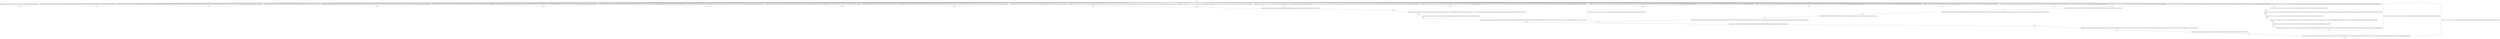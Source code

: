 digraph LTS {
S00[shape=point]
S1[label=S1,shape=circle];
S2[label=S2,shape=circle];
S3[label=S3,shape=circle];
S4[label=S4,shape=circle];
S5[label=S5,shape=circle];
S6[label=S6,shape=circle];
S7[label=S7,shape=circle];
S8[label=S8,shape=circle];
S9[label=S9,shape=circle];
S10[label=S10,shape=circle];
S11[label=S11,shape=circle];
S12[label=S12,shape=circle];
S13[label=S13,shape=circle];
S14[label=S14,shape=circle];
S15[label=S15,shape=circle];
S16[label=S16,shape=circle];
S17[label=S17,shape=circle];
S18[label=S18,shape=circle];
S19[label=S19,shape=circle];
S20[label=S20,shape=circle];
S21[label=S21,shape=circle];
S22[label=S22,shape=circle];
S23[label=S23,shape=circle];
S24[label=S24,shape=circle];
S25[label=S25,shape=circle];
S26[label=S26,shape=circle];
S27[label=S27,shape=circle];
S28[label=S28,shape=circle];
S29[label=S29,shape=circle];
S30[label=S30,shape=circle];
S31[label=S31,shape=circle];
S32[label=S32,shape=circle];
S33[label=S33,shape=circle];
S34[label=S34,shape=circle];
S35[label=S35,shape=circle];
S36[label=S36,shape=circle];
S37[label=S37,shape=circle];
S00 -> S1
S1 -> S2[label ="?request(Host=192.168.13.53|||Dest=120.92.96.246|||request=213100200000000002d324a25b436c2de068877836bf5bf1d63607ad26fd9aa8)"];
S1 -> S3[label ="?request(Host=192.168.13.53|||Dest=120.92.96.246|||request=213100200000000002d324a25b436c9e66215736e8ae9e29e4f9c125bf69c402)"];
S1 -> S4[label ="?request(Host=192.168.13.53|||Dest=120.92.96.246|||request=213100900000000002d324a25b436ca1c1e34d67c742fe3db447acc147c4b9e1a7ccf96a58fbc6616e4db380706942c2a57e24b6180eecd60c3d81229aaa17ead52926e0d8497070a6afda9a98a4fca13e2fe960bc107fce78aa85d77e339ca2c22e8be175b17eab2ac1ebf063cf3dce5427cb8beeba484f2f8a389aaba06ad899a7c688c3aa1e16e4cab7de9266f71e)"];
S1 -> S5[label ="?request(Host=192.168.13.53|||Dest=120.92.96.246|||request=213100900000000002d324a25b436c65c51981d36b58af3659e5692ca51c5f82a7ccf96a58fbc6616e4db380706942c2a57e24b6180eecd60c3d81229aaa17ead52926e0d8497070a6afda9a98a4fca13e2fe960bc107fce78aa85d77e339ca2c22e8be175b17eab2ac1ebf063cf3dce5427cb8beeba484f2f8a389aaba06ad84425bd79493ac91e2a9bd50bf744349f)"];
S1 -> S6[label ="?request(Host=192.168.13.53|||Dest=120.92.96.246|||request=213100900000000002d324a25b436c8f19c4cb6b0cbbbd421149a1b0d7f5a551a7ccf96a58fbc6616e4db380706942c2a57e24b6180eecd60c3d81229aaa17ead52926e0d8497070a6afda9a98a4fca13e2fe960bc107fce78aa85d77e339ca2c22e8be175b17eab2ac1ebf063cf3dce5427cb8beeba484f2f8a389aaba06ad8260ca7f7c0509c8a334f4106facacda9)"];
S1 -> S7[label ="?request(Host=192.168.13.53|||Dest=120.92.96.246|||request=213100900000000002d324a25b436c5f9a040cee67477c0edea0096e5a1713dca7ccf96a58fbc6616e4db380706942c2a57e24b6180eecd60c3d81229aaa17ead52926e0d8497070a6afda9a98a4fca13e2fe960bc107fce78aa85d77e339ca2c22e8be175b17eab2ac1ebf063cf3dce5427cb8beeba484f2f8a389aaba06ad8c9878926116e8fa6622af81672f574e1)"];
S1 -> S8[label ="?request(Host=192.168.13.53|||Dest=120.92.96.246|||request=213100200000000002d324a25b436c57ad4f0e0208563dcb924d25526f44dbfa)"];
S1 -> S9[label ="?request(Host=192.168.13.53|||Dest=120.92.96.246|||request=213100900000000002d324a25b436c392fe95c93d27539f2f8089c98d3269fcfa7ccf96a58fbc6616e4db380706942c2a57e24b6180eecd60c3d81229aaa17ead52926e0d8497070a6afda9a98a4fca13e2fe960bc107fce78aa85d77e339ca2c22e8be175b17eab2ac1ebf063cf3dce5427cb8beeba484f2f8a389aaba06ad850bfa230f895b3e352b3d7e3b416d957)"];
S1 -> S10[label ="?request(Host=192.168.13.53|||Dest=120.92.96.246|||request=213100900000000002d324a25b436c7082b2ded280cd76ee987cfe9b9d93e6c1a7ccf96a58fbc6616e4db380706942c2a57e24b6180eecd60c3d81229aaa17ead52926e0d8497070a6afda9a98a4fca13e2fe960bc107fce78aa85d77e339ca2c22e8be175b17eab2ac1ebf063cf3dce5427cb8beeba484f2f8a389aaba06ad8bc97f1b608258d3ac492b74952656411)"];
S1 -> S15[label ="?request(Host=192.168.13.53|||Dest=120.92.96.246|||request=213100200000000002d324a25b436c1efbccfb3fd351f7323562b6b2175beca0)"];
S1 -> S16[label ="?request(Host=192.168.13.53|||Dest=120.92.96.246|||request=213100900000000002d324a25b436bfe3eb3538a62ccde82620a82157a58648da7ccf96a58fbc6616e4db380706942c2a57e24b6180eecd60c3d81229aaa17ead52926e0d8497070a6afda9a98a4fca13e2fe960bc107fce78aa85d77e339ca2c22e8be175b17eab2ac1ebf063cf3dce5427cb8beeba484f2f8a389aaba06ad8096a65bdc34b0bae082aa24a040f40b1)"];
S1 -> S17[label ="?request(Host=192.168.13.53|||Dest=120.92.96.246|||request=213100900000000002d324a25b436bf9708143de51f7d28c752058d451fce1a0a7ccf96a58fbc6616e4db380706942c2a57e24b6180eecd60c3d81229aaa17ead52926e0d8497070a6afda9a98a4fca13e2fe960bc107fce78aa85d77e339ca2c22e8be175b17eab2ac1ebf063cf3dce5427cb8beeba484f2f8a389aaba06ad88d44ca77db28c6343dc27258fe23c9ff)"];
S1 -> S18[label ="?request(Host=192.168.13.53|||Dest=120.92.96.246|||request=213100900000000002d324a25b436c7f2d43fd855456b37335d3281f2e4b6dc5a7ccf96a58fbc6616e4db380706942c252482ee1fc51bb9b374502e00f6bb4b0f856e461d2afdcf5f4bff7b745c442f6e79c41a252763ea2fc4b7b415a9a887b8da327cdae21f269edffb91bc41830405e476eba0f58ea5de3fc7164fb3fb79ef2cfa8a3780ee9106629d3f1942efc5c)"];
S1 -> S25[label ="?request(Host=192.168.13.53|||Dest=120.92.96.246|||request=213100900000000002d324a25b436ca6ac9365dcf8e6368276c5986fac0d5e20a7ccf96a58fbc6616e4db380706942c2a57e24b6180eecd60c3d81229aaa17ead52926e0d8497070a6afda9a98a4fca13e2fe960bc107fce78aa85d77e339ca2c22e8be175b17eab2ac1ebf063cf3dce5427cb8beeba484f2f8a389aaba06ad83181f3a65ffcf1073b4dbd5b6ee12f44)"];
S1 -> S26[label ="?request(Host=192.168.13.53|||Dest=120.92.96.246|||request=213100900000000002d324a25b436c75ac5ca82b5de164bfad553bb7946b8ad9a7ccf96a58fbc6616e4db380706942c2a57e24b6180eecd60c3d81229aaa17ead52926e0d8497070a6afda9a98a4fca13e2fe960bc107fce78aa85d77e339ca2c22e8be175b17eab2ac1ebf063cf3dce5427cb8beeba484f2f8a389aaba06ad8bfa007ad556eb656400c21cabc08fe6f)"];
S1 -> S27[label ="?request(Host=192.168.13.53|||Dest=120.92.96.246|||request=213100200000000002d324a25b436c0ea7e7a999f6754c66556967bfa9c1a0dc)"];
S1 -> S28[label ="?request(Host=192.168.13.53|||Dest=120.92.96.246|||request=213100900000000002d324a25b436c6abfe881409418814e1e3018e7f3aa3f48a7ccf96a58fbc6616e4db380706942c2a57e24b6180eecd60c3d81229aaa17ead52926e0d8497070a6afda9a98a4fca13e2fe960bc107fce78aa85d77e339ca2c22e8be175b17eab2ac1ebf063cf3dce5427cb8beeba484f2f8a389aaba06ad8077f2ed6ad664dfc4f6aa3f978f77fb1)"];
S1 -> S29[label ="?request(Host=192.168.13.53|||Dest=120.92.96.246|||request=213100900000000002d324a25b436bfc51e0d3943be14234db6235991db8629ba7ccf96a58fbc6616e4db380706942c27505c61be9db1cee312e6de8e2e59c7feb8207621dab3cdadc555af0eeb9469a2b563e1e1cc23ff606b90b7d093a1b6c03697aa9c823751744c45fb0ce4e0f6be5ba7992740bfcccd9d3e89afdb5340219559cc3e9246800eb69827c1e8cb45e)"];
S2 -> S1[label ="!response(Host=120.92.96.246|||Dest=192.168.13.53|||response=213100200000000002d324a25b436c2de068877836bf5bf1d63607ad26fd9aa8)"];
S3 -> S1[label ="!response(Host=120.92.96.246|||Dest=192.168.13.53|||response=213100200000000002d324a25b436c9e66215736e8ae9e29e4f9c125bf69c402)"];
S4 -> S1[label ="!response(Host=120.92.96.246|||Dest=192.168.13.53|||response=213100400000000002d324a25b436ca1fb332cc362e125e88c7b558fcc38e0740bee0987d2413df742d9a05a75515beb2c354049e768c1b537448cfd417de37f)"];
S5 -> S1[label ="!response(Host=120.92.96.246|||Dest=192.168.13.53|||response=213100400000000002d324a25b436c6590b1d5e15671f62aafafc7e462dc665be60ea2a89130c66b1ac813039c350586f70552d7b5ecfede9981869c035cb13a)"];
S6 -> S1[label ="!response(Host=120.92.96.246|||Dest=192.168.13.53|||response=213100400000000002d324a25b436c8f8d61fc2f2ef78af87979e060cf7bec35dca96ea9c68b4e4dea6a40107f19a3c22216b0a4da99322c2cf923693deb74c5)"];
S7 -> S1[label ="!response(Host=120.92.96.246|||Dest=192.168.13.53|||response=213100400000000002d324a25b436c5fdfeca8e65a2d58460125e0625c0a686216b02b131cd381c45dddacafafd04e75140fe3faf9a246afeb23c7490fcf7d5f)"];
S8 -> S1[label ="!response(Host=120.92.96.246|||Dest=192.168.13.53|||response=213100200000000002d324a25b436c57ad4f0e0208563dcb924d25526f44dbfa)"];
S9 -> S1[label ="!response(Host=120.92.96.246|||Dest=192.168.13.53|||response=213100400000000002d324a25b436c3967c37badd9db6c9f96c149e7dbdb649e35c828aa6b6c3c639bcd7f2558b6c1082bd4d47ed359a0a3c9d330ce49d37177)"];
S10 -> S11[label ="!response(Host=120.92.96.246|||Dest=192.168.13.53|||response=213100400000000002d324a25b436c704bef5a59eb009ce6b0be3e76e4edde9353b3a9700ab2324688aea3ef1a52cc2e962657f4c9341738f8878e81676e3ee1)"];
S11 -> S12[label ="?request(Host=192.168.13.53|||Dest=120.92.96.246|||request=213100900000000002d324a25b436c701e566295495ebb7adec70c1aa06a1dfea7ccf96a58fbc6616e4db380706942c27505c61be9db1cee312e6de8e2e59c7feb8207621dab3cdadc555af0eeb9469a2b563e1e1cc23ff606b90b7d093a1b6c03697aa9c823751744c45fb0ce4e0f6be5ba7992740bfcccd9d3e89afdb53402c78f9411b3444ae9e05210cd698990cf)"];
S12 -> S13[label ="!response(Host=120.92.96.246|||Dest=192.168.13.53|||response=213100400000000002d324a25b436c702919d4e003d53cf48f886593a930162e497713f17346097a09cef9f712e8aeaf6758518b44e9cd687808a46a81166141)"];
S13 -> S14[label ="?request(Host=192.168.13.53|||Dest=120.92.96.246|||request=213100a00000000002d324a25b436c7074ebcbd3b1c15beb1d5532d02abfe87b1e653e3587a15c30c568b75ecfa0dafd91b3a554054729c025c008f884bc4df4db789f9ba12fa2e1b388c648778373108fc652e8ea30f88c2e295dcde388a3a5abee1eebd4bb4da6b328dfc000a00ccb2aed1168e3e1bb1e224c6c8509fcbe48da88ac3bba42c121df21f81be84b4ed5c63ea5731bffbf253ac04ff10dcb3b8e)"];
S14 -> S1[label ="!response(Host=120.92.96.246|||Dest=192.168.13.53|||response=213100400000000002d324a25b436c702fe61be2084bbcc75034ec1d4577522a34d9c96466e01311250ef2e0208cef663dd39fa4ec8d273b3c1cb9edd264013b)"];
S15 -> S1[label ="!response(Host=120.92.96.246|||Dest=192.168.13.53|||response=213100200000000002d324a25b436c1efbccfb3fd351f7323562b6b2175beca0)"];
S16 -> S1[label ="!response(Host=120.92.96.246|||Dest=192.168.13.53|||response=213100400000000002d324a25b436bfef2ee6b0a8bedf56c3fa4ad1c76ae5010cd7e8aaf9fea31f50fb4edfa4b01192d321caea99b8a523f9463d76e584c4f5a)"];
S17 -> S1[label ="!response(Host=120.92.96.246|||Dest=192.168.13.53|||response=213100400000000002d324a25b436bf9fdb0c5f3660b081c09a482e8ce81b3e6c8c6fdf78c311f5c8aa0475006fd810c11d48258b1dd6dd7f1bc844076fb6afa)"];
S18 -> S19[label ="!response(Host=120.92.96.246|||Dest=192.168.13.53|||response=213100400000000002d324a25b436c7f4723fb5bf2c363ace59266f8223181c831d852e6f11a596cbb4348a82f44381055d006ecdf3f0175f74fdf5ad03e1b3b)"];
S19 -> S20[label ="?request(Host=192.168.13.53|||Dest=120.92.96.246|||request=213100a00000000002d324a25b436c7f06173dbc072d8b40e81970cd6bb135441e653e3587a15c30c568b75ecfa0dafd91b3a554054729c025c008f884bc4df4c651e8240ecbf60c44a76461e5562acfd23231596822b34bdce384d5feadaa1a9dab88279ef7dfe0a428946a779fbd1bac07cbf9da698ce73a1ee84995c7d4558d6e67ede7bcc1f159ddd9f4b54f92793016c0738801588165ccf730d5069445)"];
S20 -> S21[label ="!response(Host=120.92.96.246|||Dest=192.168.13.53|||response=213100400000000002d324a25b436c7f19ce1f205e6acb0d4aad49dcfb9bd6741e7e4ae1f67d4a4f108f28aebb71efa8a4dac43e8d447befbf559d48ef1fd6c1)"];
S21 -> S22[label ="?request(Host=192.168.13.53|||Dest=120.92.96.246|||request=213100900000000002d324a25b436c7ffc475d615e46f6d9c21d2beda46a3fb2a7ccf96a58fbc6616e4db380706942c2a57e24b6180eecd60c3d81229aaa17ead52926e0d8497070a6afda9a98a4fca13e2fe960bc107fce78aa85d77e339ca2c22e8be175b17eab2ac1ebf063cf3dce5427cb8beeba484f2f8a389aaba06ad82b75b31158a6982ddb1c44b3ba548a9a)"];
S22 -> S23[label ="!response(Host=120.92.96.246|||Dest=192.168.13.53|||response=213100400000000002d324a25b436c7f6c20af174803e2e0e2312c3a323e3b476cc12a42af15b24f03826b85e5d54c28def8f6e43cccd27e643b2c5b8989e483)"];
S23 -> S24[label ="?request(Host=192.168.13.53|||Dest=120.92.96.246|||request=213100900000000002d324a25b436c7f2d43fd855456b37335d3281f2e4b6dc5a7ccf96a58fbc6616e4db380706942c252482ee1fc51bb9b374502e00f6bb4b0f856e461d2afdcf5f4bff7b745c442f6e79c41a252763ea2fc4b7b415a9a887b8da327cdae21f269edffb91bc41830405e476eba0f58ea5de3fc7164fb3fb79ef2cfa8a3780ee9106629d3f1942efc5c)"];
S24 -> S1[label ="!response(Host=120.92.96.246|||Dest=192.168.13.53|||response=213100400000000002d324a25b436c7f4723fb5bf2c363ace59266f8223181c831d852e6f11a596cbb4348a82f44381055d006ecdf3f0175f74fdf5ad03e1b3b)"];
S25 -> S1[label ="!response(Host=120.92.96.246|||Dest=192.168.13.53|||response=213100400000000002d324a25b436ca60dcb248a660521d25f791e14aa9d37ae4c6e54e12996cc68ccb5447ca6dfa1c1c2fafb84835bff60b9efcd67019cd363)"];
S26 -> S1[label ="!response(Host=120.92.96.246|||Dest=192.168.13.53|||response=213100400000000002d324a25b436c752f4a8ae284797ca5555a2a96e9c4007db25de42887440f6d8ee78d56a2028b09ec037d22c7c4af2685edba2d25653a09)"];
S27 -> S1[label ="!response(Host=120.92.96.246|||Dest=192.168.13.53|||response=213100200000000002d324a25b436c0ea7e7a999f6754c66556967bfa9c1a0dc)"];
S28 -> S1[label ="!response(Host=120.92.96.246|||Dest=192.168.13.53|||response=213100400000000002d324a25b436c6a9ecc2810729d560f4be0727e251b7067e5bbf92079823370425e73f98fe17ec3b5da92aac715c05a2d527bbbff0a02d6)"];
S29 -> S30[label ="!response(Host=120.92.96.246|||Dest=192.168.13.53|||response=213100400000000002d324a25b436bfc935475c6648edcaefc80ae35d2f91f28389e83c79e2163e6f262792228307b57836ce80b0a3a1d22f81269d05490c507)"];
S30 -> S31[label ="?request(Host=192.168.13.53|||Dest=120.92.96.246|||request=213100a00000000002d324a25b436bfcb6620b451d58b89ff3f2bd23a75555b51e653e3587a15c30c568b75ecfa0dafd91b3a554054729c025c008f884bc4df4db789f9ba12fa2e1b388c648778373108fc652e8ea30f88c2e295dcde388a3a5abee1eebd4bb4da6b328dfc000a00ccb2aed1168e3e1bb1e224c6c8509fcbe48355a17198595b132cceb601b5207b3b54d00bd96b7f38cca418b27853a841df0)"];
S31 -> S32[label ="!response(Host=120.92.96.246|||Dest=192.168.13.53|||response=213100400000000002d324a25b436bfce6ed33b5c6b9e02598407b8a7d52f81fd4238e413d896d54562848cc9fa68c60b5c30006788a889f283798213ff89b7a)"];
S32 -> S33[label ="?request(Host=192.168.13.53|||Dest=120.92.96.246|||request=213100900000000002d324a25b436bfc9ea2cca8c6abe1a67ea99830e5a1bb96a7ccf96a58fbc6616e4db380706942c252482ee1fc51bb9b374502e00f6bb4b0f856e461d2afdcf5f4bff7b745c442f6e79c41a252763ea2fc4b7b415a9a887b8da327cdae21f269edffb91bc41830405e476eba0f58ea5de3fc7164fb3fb79e180c0c4053472a78d0b1eb6e67e4335c)"];
S33 -> S34[label ="!response(Host=120.92.96.246|||Dest=192.168.13.53|||response=213100400000000002d324a25b436bfc7510c2bc1fec111f6de2d318e9b0097bcde96638834acc86b16db41154925457b862bd560e27db137586d24b279766bc)"];
S34 -> S35[label ="?request(Host=192.168.13.53|||Dest=120.92.96.246|||request=213100a00000000002d324a25b436bfc5e5707a6060d6d3a6e2d36d4c3f8d93b1e653e3587a15c30c568b75ecfa0dafd91b3a554054729c025c008f884bc4df4c651e8240ecbf60c44a76461e5562acfd23231596822b34bdce384d5feadaa1a9dab88279ef7dfe0a428946a779fbd1bac07cbf9da698ce73a1ee84995c7d4558d6e67ede7bcc1f159ddd9f4b54f92797d6765dbca5271aceebaf868ebdcf960)"];
S35 -> S36[label ="!response(Host=120.92.96.246|||Dest=192.168.13.53|||response=213100400000000002d324a25b436bfc6effcd70393dbf71c6520a89f637fa155dd9c6c6486c8fbb7bdc4e9c3810483af1eac6c6fd43937a0d5a89f57c73bf1e)"];
S36 -> S37[label ="?request(Host=192.168.13.53|||Dest=120.92.96.246|||request=213100900000000002d324a25b436bfd0ef336fadc1945438c7f623ed1604b53833f7b9c5fac0659bcd4355bf032b57562ca94ed58b698b7e863aa3d69616d75aa582dfe206d6cf8cc9a679a1195da981101698c18256fe78e2bffc1484ec2df2ba4189a9e62af7065d83f79a339ddd87684f4448f7a10767d613523dd843f2ca96bd9c44ebe3b68959bec19b175cd49)"];
S37 -> S1[label ="!response(Host=120.92.96.246|||Dest=192.168.13.53|||response=213100400000000002d324a25b436bfd3933186cc800c902b81c3d87b403906fb5895566d96b05465271d0c75f555931bb50122a61e5f9c4368fa9a6d26f54c0)"];
}
